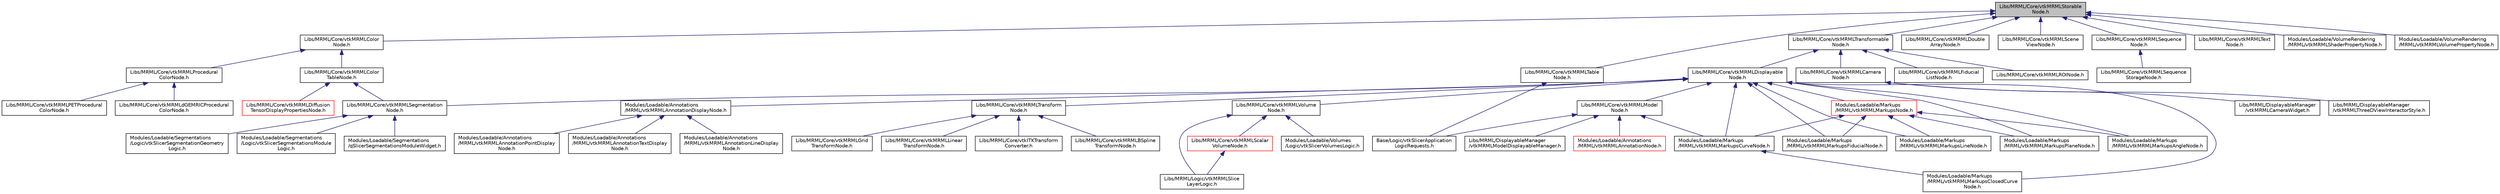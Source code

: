 digraph "Libs/MRML/Core/vtkMRMLStorableNode.h"
{
  bgcolor="transparent";
  edge [fontname="Helvetica",fontsize="10",labelfontname="Helvetica",labelfontsize="10"];
  node [fontname="Helvetica",fontsize="10",shape=record];
  Node18 [label="Libs/MRML/Core/vtkMRMLStorable\lNode.h",height=0.2,width=0.4,color="black", fillcolor="grey75", style="filled", fontcolor="black"];
  Node18 -> Node19 [dir="back",color="midnightblue",fontsize="10",style="solid",fontname="Helvetica"];
  Node19 [label="Libs/MRML/Core/vtkMRMLTransformable\lNode.h",height=0.2,width=0.4,color="black",URL="$vtkMRMLTransformableNode_8h.html"];
  Node19 -> Node20 [dir="back",color="midnightblue",fontsize="10",style="solid",fontname="Helvetica"];
  Node20 [label="Libs/MRML/Core/vtkMRMLDisplayable\lNode.h",height=0.2,width=0.4,color="black",URL="$vtkMRMLDisplayableNode_8h.html"];
  Node20 -> Node21 [dir="back",color="midnightblue",fontsize="10",style="solid",fontname="Helvetica"];
  Node21 [label="Libs/MRML/Core/vtkMRMLTransform\lNode.h",height=0.2,width=0.4,color="black",URL="$vtkMRMLTransformNode_8h.html"];
  Node21 -> Node22 [dir="back",color="midnightblue",fontsize="10",style="solid",fontname="Helvetica"];
  Node22 [label="Libs/MRML/Core/vtkITKTransform\lConverter.h",height=0.2,width=0.4,color="black",URL="$vtkITKTransformConverter_8h.html"];
  Node21 -> Node23 [dir="back",color="midnightblue",fontsize="10",style="solid",fontname="Helvetica"];
  Node23 [label="Libs/MRML/Core/vtkMRMLBSpline\lTransformNode.h",height=0.2,width=0.4,color="black",URL="$vtkMRMLBSplineTransformNode_8h.html"];
  Node21 -> Node24 [dir="back",color="midnightblue",fontsize="10",style="solid",fontname="Helvetica"];
  Node24 [label="Libs/MRML/Core/vtkMRMLGrid\lTransformNode.h",height=0.2,width=0.4,color="black",URL="$vtkMRMLGridTransformNode_8h.html"];
  Node21 -> Node25 [dir="back",color="midnightblue",fontsize="10",style="solid",fontname="Helvetica"];
  Node25 [label="Libs/MRML/Core/vtkMRMLLinear\lTransformNode.h",height=0.2,width=0.4,color="black",URL="$vtkMRMLLinearTransformNode_8h.html"];
  Node20 -> Node26 [dir="back",color="midnightblue",fontsize="10",style="solid",fontname="Helvetica"];
  Node26 [label="Libs/MRML/Core/vtkMRMLVolume\lNode.h",height=0.2,width=0.4,color="black",URL="$vtkMRMLVolumeNode_8h.html"];
  Node26 -> Node27 [dir="back",color="midnightblue",fontsize="10",style="solid",fontname="Helvetica"];
  Node27 [label="Libs/MRML/Core/vtkMRMLScalar\lVolumeNode.h",height=0.2,width=0.4,color="red",URL="$vtkMRMLScalarVolumeNode_8h.html"];
  Node27 -> Node31 [dir="back",color="midnightblue",fontsize="10",style="solid",fontname="Helvetica"];
  Node31 [label="Libs/MRML/Logic/vtkMRMLSlice\lLayerLogic.h",height=0.2,width=0.4,color="black",URL="$vtkMRMLSliceLayerLogic_8h.html"];
  Node26 -> Node31 [dir="back",color="midnightblue",fontsize="10",style="solid",fontname="Helvetica"];
  Node26 -> Node37 [dir="back",color="midnightblue",fontsize="10",style="solid",fontname="Helvetica"];
  Node37 [label="Modules/Loadable/Volumes\l/Logic/vtkSlicerVolumesLogic.h",height=0.2,width=0.4,color="black",URL="$vtkSlicerVolumesLogic_8h.html"];
  Node20 -> Node38 [dir="back",color="midnightblue",fontsize="10",style="solid",fontname="Helvetica"];
  Node38 [label="Libs/MRML/Core/vtkMRMLModel\lNode.h",height=0.2,width=0.4,color="black",URL="$vtkMRMLModelNode_8h.html"];
  Node38 -> Node36 [dir="back",color="midnightblue",fontsize="10",style="solid",fontname="Helvetica"];
  Node36 [label="Base/Logic/vtkSlicerApplication\lLogicRequests.h",height=0.2,width=0.4,color="black",URL="$vtkSlicerApplicationLogicRequests_8h.html"];
  Node38 -> Node39 [dir="back",color="midnightblue",fontsize="10",style="solid",fontname="Helvetica"];
  Node39 [label="Libs/MRML/DisplayableManager\l/vtkMRMLModelDisplayableManager.h",height=0.2,width=0.4,color="black",URL="$vtkMRMLModelDisplayableManager_8h.html"];
  Node38 -> Node40 [dir="back",color="midnightblue",fontsize="10",style="solid",fontname="Helvetica"];
  Node40 [label="Modules/Loadable/Annotations\l/MRML/vtkMRMLAnnotationNode.h",height=0.2,width=0.4,color="red",URL="$vtkMRMLAnnotationNode_8h.html"];
  Node38 -> Node52 [dir="back",color="midnightblue",fontsize="10",style="solid",fontname="Helvetica"];
  Node52 [label="Modules/Loadable/Markups\l/MRML/vtkMRMLMarkupsCurveNode.h",height=0.2,width=0.4,color="black",URL="$vtkMRMLMarkupsCurveNode_8h.html"];
  Node52 -> Node53 [dir="back",color="midnightblue",fontsize="10",style="solid",fontname="Helvetica"];
  Node53 [label="Modules/Loadable/Markups\l/MRML/vtkMRMLMarkupsClosedCurve\lNode.h",height=0.2,width=0.4,color="black",URL="$vtkMRMLMarkupsClosedCurveNode_8h.html"];
  Node20 -> Node54 [dir="back",color="midnightblue",fontsize="10",style="solid",fontname="Helvetica"];
  Node54 [label="Libs/MRML/Core/vtkMRMLSegmentation\lNode.h",height=0.2,width=0.4,color="black",URL="$vtkMRMLSegmentationNode_8h.html"];
  Node54 -> Node55 [dir="back",color="midnightblue",fontsize="10",style="solid",fontname="Helvetica"];
  Node55 [label="Modules/Loadable/Segmentations\l/Logic/vtkSlicerSegmentationGeometry\lLogic.h",height=0.2,width=0.4,color="black",URL="$vtkSlicerSegmentationGeometryLogic_8h.html"];
  Node54 -> Node56 [dir="back",color="midnightblue",fontsize="10",style="solid",fontname="Helvetica"];
  Node56 [label="Modules/Loadable/Segmentations\l/Logic/vtkSlicerSegmentationsModule\lLogic.h",height=0.2,width=0.4,color="black",URL="$vtkSlicerSegmentationsModuleLogic_8h.html"];
  Node54 -> Node57 [dir="back",color="midnightblue",fontsize="10",style="solid",fontname="Helvetica"];
  Node57 [label="Modules/Loadable/Segmentations\l/qSlicerSegmentationsModuleWidget.h",height=0.2,width=0.4,color="black",URL="$qSlicerSegmentationsModuleWidget_8h.html"];
  Node20 -> Node58 [dir="back",color="midnightblue",fontsize="10",style="solid",fontname="Helvetica"];
  Node58 [label="Modules/Loadable/Annotations\l/MRML/vtkMRMLAnnotationDisplayNode.h",height=0.2,width=0.4,color="black",URL="$vtkMRMLAnnotationDisplayNode_8h.html"];
  Node58 -> Node59 [dir="back",color="midnightblue",fontsize="10",style="solid",fontname="Helvetica"];
  Node59 [label="Modules/Loadable/Annotations\l/MRML/vtkMRMLAnnotationLineDisplay\lNode.h",height=0.2,width=0.4,color="black",URL="$vtkMRMLAnnotationLineDisplayNode_8h.html"];
  Node58 -> Node60 [dir="back",color="midnightblue",fontsize="10",style="solid",fontname="Helvetica"];
  Node60 [label="Modules/Loadable/Annotations\l/MRML/vtkMRMLAnnotationPointDisplay\lNode.h",height=0.2,width=0.4,color="black",URL="$vtkMRMLAnnotationPointDisplayNode_8h.html"];
  Node58 -> Node61 [dir="back",color="midnightblue",fontsize="10",style="solid",fontname="Helvetica"];
  Node61 [label="Modules/Loadable/Annotations\l/MRML/vtkMRMLAnnotationTextDisplay\lNode.h",height=0.2,width=0.4,color="black",URL="$vtkMRMLAnnotationTextDisplayNode_8h.html"];
  Node20 -> Node62 [dir="back",color="midnightblue",fontsize="10",style="solid",fontname="Helvetica"];
  Node62 [label="Modules/Loadable/Markups\l/MRML/vtkMRMLMarkupsAngleNode.h",height=0.2,width=0.4,color="black",URL="$vtkMRMLMarkupsAngleNode_8h.html"];
  Node20 -> Node63 [dir="back",color="midnightblue",fontsize="10",style="solid",fontname="Helvetica"];
  Node63 [label="Modules/Loadable/Markups\l/MRML/vtkMRMLMarkupsNode.h",height=0.2,width=0.4,color="red",URL="$vtkMRMLMarkupsNode_8h.html"];
  Node63 -> Node62 [dir="back",color="midnightblue",fontsize="10",style="solid",fontname="Helvetica"];
  Node63 -> Node52 [dir="back",color="midnightblue",fontsize="10",style="solid",fontname="Helvetica"];
  Node63 -> Node66 [dir="back",color="midnightblue",fontsize="10",style="solid",fontname="Helvetica"];
  Node66 [label="Modules/Loadable/Markups\l/MRML/vtkMRMLMarkupsFiducialNode.h",height=0.2,width=0.4,color="black",URL="$vtkMRMLMarkupsFiducialNode_8h.html"];
  Node63 -> Node67 [dir="back",color="midnightblue",fontsize="10",style="solid",fontname="Helvetica"];
  Node67 [label="Modules/Loadable/Markups\l/MRML/vtkMRMLMarkupsLineNode.h",height=0.2,width=0.4,color="black",URL="$vtkMRMLMarkupsLineNode_8h.html"];
  Node63 -> Node68 [dir="back",color="midnightblue",fontsize="10",style="solid",fontname="Helvetica"];
  Node68 [label="Modules/Loadable/Markups\l/MRML/vtkMRMLMarkupsPlaneNode.h",height=0.2,width=0.4,color="black",URL="$vtkMRMLMarkupsPlaneNode_8h.html"];
  Node20 -> Node53 [dir="back",color="midnightblue",fontsize="10",style="solid",fontname="Helvetica"];
  Node20 -> Node52 [dir="back",color="midnightblue",fontsize="10",style="solid",fontname="Helvetica"];
  Node20 -> Node66 [dir="back",color="midnightblue",fontsize="10",style="solid",fontname="Helvetica"];
  Node20 -> Node67 [dir="back",color="midnightblue",fontsize="10",style="solid",fontname="Helvetica"];
  Node20 -> Node68 [dir="back",color="midnightblue",fontsize="10",style="solid",fontname="Helvetica"];
  Node19 -> Node91 [dir="back",color="midnightblue",fontsize="10",style="solid",fontname="Helvetica"];
  Node91 [label="Libs/MRML/Core/vtkMRMLCamera\lNode.h",height=0.2,width=0.4,color="black",URL="$vtkMRMLCameraNode_8h.html"];
  Node91 -> Node92 [dir="back",color="midnightblue",fontsize="10",style="solid",fontname="Helvetica"];
  Node92 [label="Libs/MRML/DisplayableManager\l/vtkMRMLCameraWidget.h",height=0.2,width=0.4,color="black",URL="$vtkMRMLCameraWidget_8h.html"];
  Node91 -> Node93 [dir="back",color="midnightblue",fontsize="10",style="solid",fontname="Helvetica"];
  Node93 [label="Libs/MRML/DisplayableManager\l/vtkMRMLThreeDViewInteractorStyle.h",height=0.2,width=0.4,color="black",URL="$vtkMRMLThreeDViewInteractorStyle_8h.html"];
  Node19 -> Node94 [dir="back",color="midnightblue",fontsize="10",style="solid",fontname="Helvetica"];
  Node94 [label="Libs/MRML/Core/vtkMRMLFiducial\lListNode.h",height=0.2,width=0.4,color="black",URL="$vtkMRMLFiducialListNode_8h.html"];
  Node19 -> Node95 [dir="back",color="midnightblue",fontsize="10",style="solid",fontname="Helvetica"];
  Node95 [label="Libs/MRML/Core/vtkMRMLROINode.h",height=0.2,width=0.4,color="black",URL="$vtkMRMLROINode_8h.html"];
  Node18 -> Node96 [dir="back",color="midnightblue",fontsize="10",style="solid",fontname="Helvetica"];
  Node96 [label="Libs/MRML/Core/vtkMRMLColor\lNode.h",height=0.2,width=0.4,color="black",URL="$vtkMRMLColorNode_8h.html"];
  Node96 -> Node97 [dir="back",color="midnightblue",fontsize="10",style="solid",fontname="Helvetica"];
  Node97 [label="Libs/MRML/Core/vtkMRMLColor\lTableNode.h",height=0.2,width=0.4,color="black",URL="$vtkMRMLColorTableNode_8h.html"];
  Node97 -> Node98 [dir="back",color="midnightblue",fontsize="10",style="solid",fontname="Helvetica"];
  Node98 [label="Libs/MRML/Core/vtkMRMLDiffusion\lTensorDisplayPropertiesNode.h",height=0.2,width=0.4,color="red",URL="$vtkMRMLDiffusionTensorDisplayPropertiesNode_8h.html"];
  Node97 -> Node54 [dir="back",color="midnightblue",fontsize="10",style="solid",fontname="Helvetica"];
  Node96 -> Node100 [dir="back",color="midnightblue",fontsize="10",style="solid",fontname="Helvetica"];
  Node100 [label="Libs/MRML/Core/vtkMRMLProcedural\lColorNode.h",height=0.2,width=0.4,color="black",URL="$vtkMRMLProceduralColorNode_8h.html"];
  Node100 -> Node101 [dir="back",color="midnightblue",fontsize="10",style="solid",fontname="Helvetica"];
  Node101 [label="Libs/MRML/Core/vtkMRMLdGEMRICProcedural\lColorNode.h",height=0.2,width=0.4,color="black",URL="$vtkMRMLdGEMRICProceduralColorNode_8h.html"];
  Node100 -> Node102 [dir="back",color="midnightblue",fontsize="10",style="solid",fontname="Helvetica"];
  Node102 [label="Libs/MRML/Core/vtkMRMLPETProcedural\lColorNode.h",height=0.2,width=0.4,color="black",URL="$vtkMRMLPETProceduralColorNode_8h.html"];
  Node18 -> Node103 [dir="back",color="midnightblue",fontsize="10",style="solid",fontname="Helvetica"];
  Node103 [label="Libs/MRML/Core/vtkMRMLDouble\lArrayNode.h",height=0.2,width=0.4,color="black",URL="$vtkMRMLDoubleArrayNode_8h.html"];
  Node18 -> Node104 [dir="back",color="midnightblue",fontsize="10",style="solid",fontname="Helvetica"];
  Node104 [label="Libs/MRML/Core/vtkMRMLScene\lViewNode.h",height=0.2,width=0.4,color="black",URL="$vtkMRMLSceneViewNode_8h.html"];
  Node18 -> Node105 [dir="back",color="midnightblue",fontsize="10",style="solid",fontname="Helvetica"];
  Node105 [label="Libs/MRML/Core/vtkMRMLSequence\lNode.h",height=0.2,width=0.4,color="black",URL="$vtkMRMLSequenceNode_8h.html"];
  Node105 -> Node106 [dir="back",color="midnightblue",fontsize="10",style="solid",fontname="Helvetica"];
  Node106 [label="Libs/MRML/Core/vtkMRMLSequence\lStorageNode.h",height=0.2,width=0.4,color="black",URL="$vtkMRMLSequenceStorageNode_8h.html"];
  Node18 -> Node107 [dir="back",color="midnightblue",fontsize="10",style="solid",fontname="Helvetica"];
  Node107 [label="Libs/MRML/Core/vtkMRMLTable\lNode.h",height=0.2,width=0.4,color="black",URL="$vtkMRMLTableNode_8h.html"];
  Node107 -> Node36 [dir="back",color="midnightblue",fontsize="10",style="solid",fontname="Helvetica"];
  Node18 -> Node108 [dir="back",color="midnightblue",fontsize="10",style="solid",fontname="Helvetica"];
  Node108 [label="Libs/MRML/Core/vtkMRMLText\lNode.h",height=0.2,width=0.4,color="black",URL="$vtkMRMLTextNode_8h.html"];
  Node18 -> Node109 [dir="back",color="midnightblue",fontsize="10",style="solid",fontname="Helvetica"];
  Node109 [label="Modules/Loadable/VolumeRendering\l/MRML/vtkMRMLShaderPropertyNode.h",height=0.2,width=0.4,color="black",URL="$vtkMRMLShaderPropertyNode_8h.html"];
  Node18 -> Node110 [dir="back",color="midnightblue",fontsize="10",style="solid",fontname="Helvetica"];
  Node110 [label="Modules/Loadable/VolumeRendering\l/MRML/vtkMRMLVolumePropertyNode.h",height=0.2,width=0.4,color="black",URL="$vtkMRMLVolumePropertyNode_8h.html"];
}
